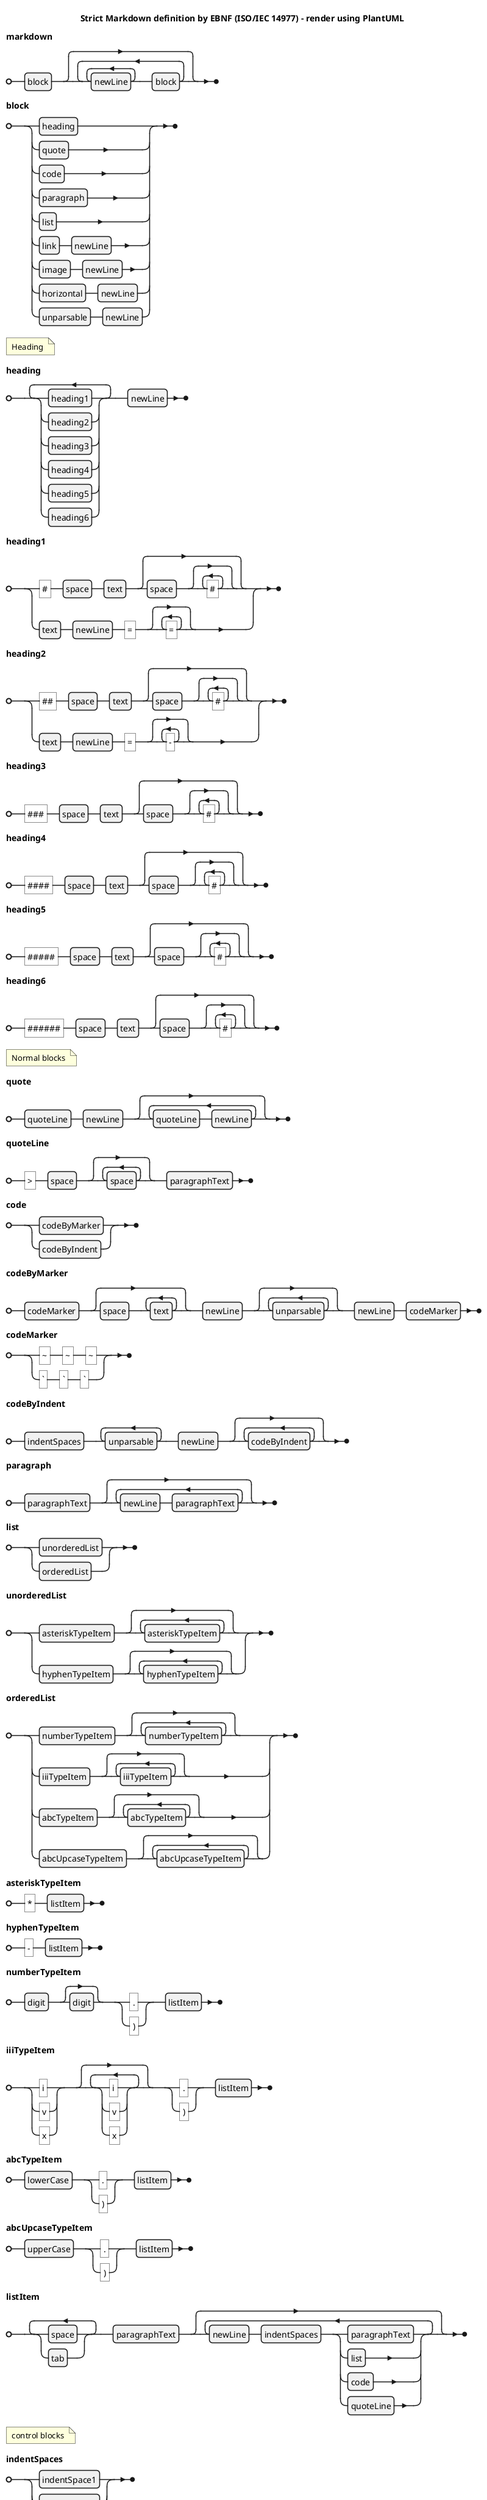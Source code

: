 @startebnf
title Strict Markdown definition by EBNF (ISO/IEC 14977) - render using PlantUML
 
 
markdown      = block, {{newLine}-, block};
block         = heading | quote | code | paragraph | list | link, newLine | image, newLine | horizontal, newLine | unparsable, newLine;
 
(* Heading *)
heading       = {heading1 | heading2 | heading3 | heading4 | heading5 | heading6}-, newLine ;
heading1      = "#", space, text, [space, {"#"}] | text, newLine, "=", {"="};
heading2      = "##", space, text, [space, {"#"}] | text, newLine, "=", {"-"} ;
heading3      = "###", space, text, [space, {"#"}] ;
heading4      = "####", space, text, [space, {"#"}] ;
heading5      = "#####", space, text, [space, {"#"}] ;
heading6      = "######", space, text, [space, {"#"}] ;
 
(* Normal blocks *)
quote         = quoteLine, newLine, {quoteLine, newLine};
quoteLine     = ">", space, {space}, paragraphText;

code          = codeByMarker | codeByIndent;
codeByMarker  = codeMarker, [space, {text}-], newLine, {unparsable}, newLine, codeMarker;
codeMarker    = ("~", "~", "~" | "`", "`", "`");

codeByIndent  = indentSpaces, {unparsable}-, newLine, {codeByIndent};

paragraph     = paragraphText, {newLine, paragraphText} ;
 
list          = unorderedList | orderedList ;
unorderedList = asteriskTypeItem, {asteriskTypeItem} | hyphenTypeItem, {hyphenTypeItem};
orderedList = numberTypeItem, {numberTypeItem}  | iiiTypeItem, {iiiTypeItem} | abcTypeItem, {abcTypeItem} | abcUpcaseTypeItem, {abcUpcaseTypeItem};

asteriskTypeItem = "*", listItem;
hyphenTypeItem = "-", listItem;

numberTypeItem = digit, [digit], ("." | ")"), listItem;
iiiTypeItem = ("i" | "v" | "x"), {("i" | "v" | "x")}, ("." | ")"), listItem;
abcTypeItem = lowerCase,("." | ")"), listItem;
abcUpcaseTypeItem = upperCase,("." | ")"), listItem;

listItem = {space | tab}-, paragraphText, {newLine, indentSpaces, (paragraphText | list | code | quoteLine)};

(* control blocks *) 

indentSpaces   = indentSpace1 | indentSpace2 | indentSpace3;
indentSpace1   = space, space, space, [space] | tab;
indentSpace2   = indentSpace1, (space, space, space, [space] | tab);
indentSpace3   = indentSpace2, (space, space, space, [space] | tab);

horizontal    = ("-", "-", {"-"} | "=", "=", {"="});

(* inline text *) 
paragraphText = { {space | tab}, (text | bold | italic | inlineCode | underline | link), [space | tab] }-;

bold          = "*", "*", {{space | tab}, (text | italic | link | inlineCode | underline), [space | tab]}-, "*", "*";
italic        = "*", {{space | tab}, (text | link | inlineCode | underline), [space | tab]}-, "*";
underline     =  "_", "_", {{space | tab}, (text | inlineCode), [space | tab]}-, "_", "_" ;
inlineCode    = "`", {{space | tab}, text, [space | tab]}-, "`" ;

link          = "[", { text |  space | tab }, "]", "(", url, ")" ;
image          = "!", ["[", { text |  space | tab }, "]"], "(", url, ")" ;



unparsable    = {(text | specialCharacter | controlCharacter), [space | tab]}-;

(* characters *) 
text          = letter | digit | other;
newLine       = ["\r"], "\n";
 
letter        = "a" | "b" | "c" | "..." | "z" | "A" | "B" | "C" | "..." | "Z" ;
digit         = "0" | "1" | "2" | "3" | "4" | "5" | "6" | "7" | "8" | "9" ;
other         = "'" | '"' | "," | "." | "?" | "!" | ":" | ";" | "#" | "&" | "<" | "/" | "=" | "_" | "@" | "-" | ">" | "+" | "~";
specialCharacter = "*" | "`";
controlCharacter = "\0" | "\\";

space         = "\s";
tab           = "\t";

url           = letter, {letter | digit | "." | "?" | "!" | ":" | "-" | "_" | "/" | "+" | space} ;

@endebnf
